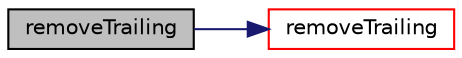 digraph "removeTrailing"
{
  bgcolor="transparent";
  edge [fontname="Helvetica",fontsize="10",labelfontname="Helvetica",labelfontsize="10"];
  node [fontname="Helvetica",fontsize="10",shape=record];
  rankdir="LR";
  Node1 [label="removeTrailing",height=0.2,width=0.4,color="black", fillcolor="grey75", style="filled", fontcolor="black"];
  Node1 -> Node2 [color="midnightblue",fontsize="10",style="solid",fontname="Helvetica"];
  Node2 [label="removeTrailing",height=0.2,width=0.4,color="red",URL="$a02458.html#a430ddc9da137170d3f881c8d753dcd15",tooltip="Remove trailing character returning true if string changed. "];
}
